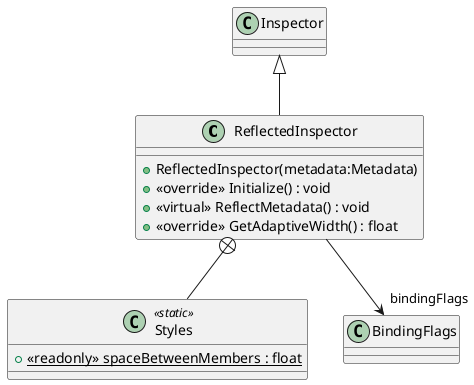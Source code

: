 @startuml
class ReflectedInspector {
    + ReflectedInspector(metadata:Metadata)
    + <<override>> Initialize() : void
    + <<virtual>> ReflectMetadata() : void
    + <<override>> GetAdaptiveWidth() : float
}
class Styles <<static>> {
    + {static} <<readonly>> spaceBetweenMembers : float
}
Inspector <|-- ReflectedInspector
ReflectedInspector --> "bindingFlags" BindingFlags
ReflectedInspector +-- Styles
@enduml
